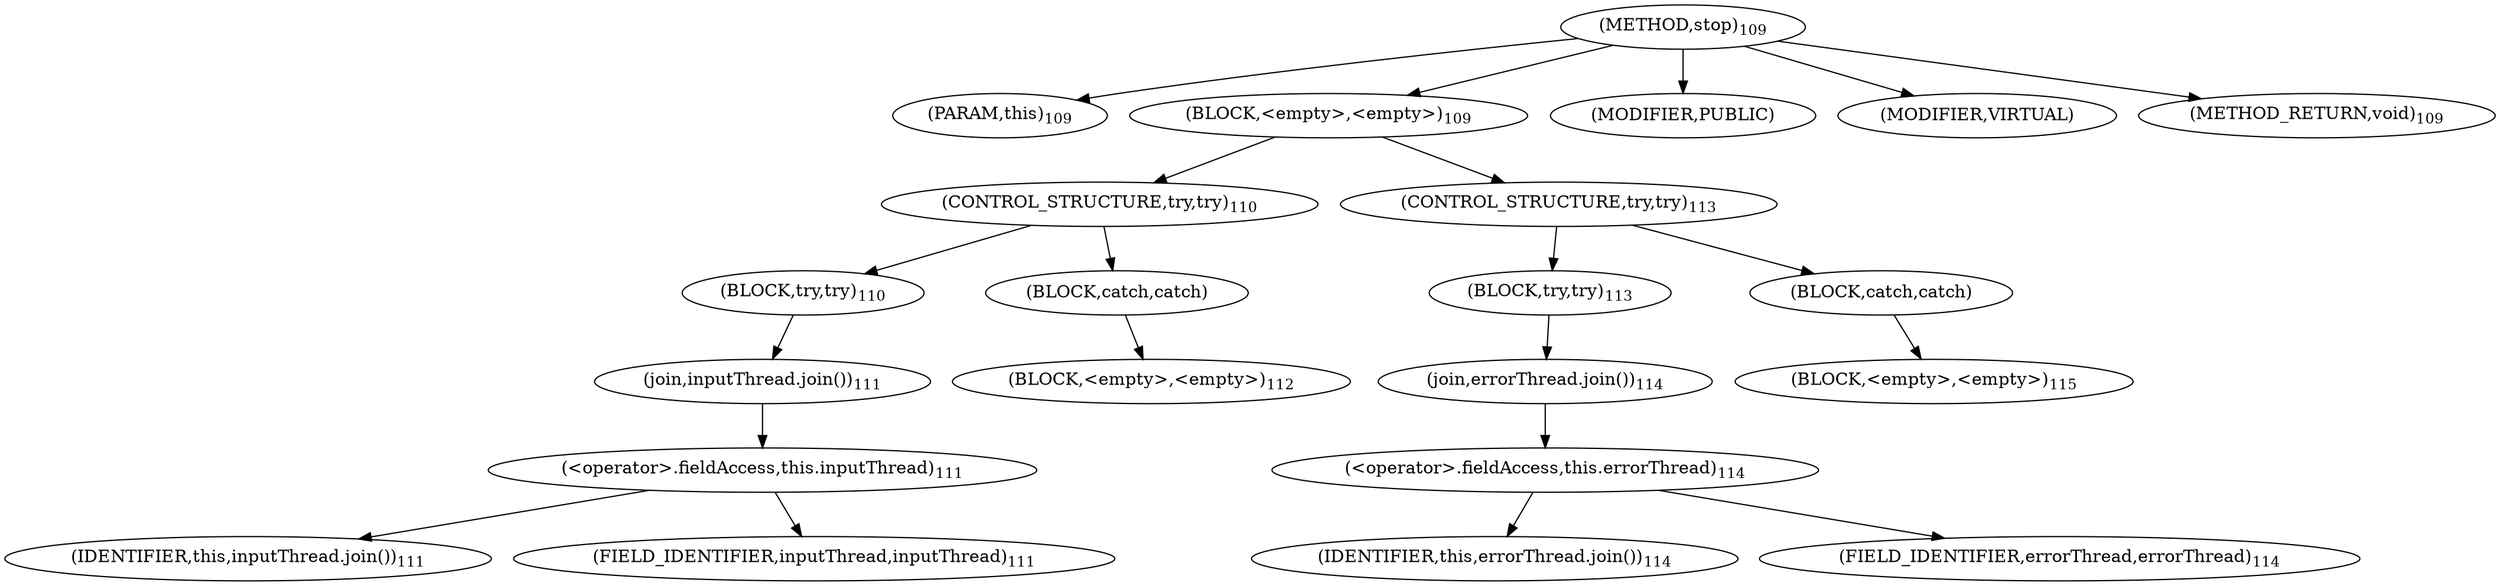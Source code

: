 digraph "stop" {  
"129" [label = <(METHOD,stop)<SUB>109</SUB>> ]
"130" [label = <(PARAM,this)<SUB>109</SUB>> ]
"131" [label = <(BLOCK,&lt;empty&gt;,&lt;empty&gt;)<SUB>109</SUB>> ]
"132" [label = <(CONTROL_STRUCTURE,try,try)<SUB>110</SUB>> ]
"133" [label = <(BLOCK,try,try)<SUB>110</SUB>> ]
"134" [label = <(join,inputThread.join())<SUB>111</SUB>> ]
"135" [label = <(&lt;operator&gt;.fieldAccess,this.inputThread)<SUB>111</SUB>> ]
"136" [label = <(IDENTIFIER,this,inputThread.join())<SUB>111</SUB>> ]
"137" [label = <(FIELD_IDENTIFIER,inputThread,inputThread)<SUB>111</SUB>> ]
"138" [label = <(BLOCK,catch,catch)> ]
"139" [label = <(BLOCK,&lt;empty&gt;,&lt;empty&gt;)<SUB>112</SUB>> ]
"140" [label = <(CONTROL_STRUCTURE,try,try)<SUB>113</SUB>> ]
"141" [label = <(BLOCK,try,try)<SUB>113</SUB>> ]
"142" [label = <(join,errorThread.join())<SUB>114</SUB>> ]
"143" [label = <(&lt;operator&gt;.fieldAccess,this.errorThread)<SUB>114</SUB>> ]
"144" [label = <(IDENTIFIER,this,errorThread.join())<SUB>114</SUB>> ]
"145" [label = <(FIELD_IDENTIFIER,errorThread,errorThread)<SUB>114</SUB>> ]
"146" [label = <(BLOCK,catch,catch)> ]
"147" [label = <(BLOCK,&lt;empty&gt;,&lt;empty&gt;)<SUB>115</SUB>> ]
"148" [label = <(MODIFIER,PUBLIC)> ]
"149" [label = <(MODIFIER,VIRTUAL)> ]
"150" [label = <(METHOD_RETURN,void)<SUB>109</SUB>> ]
  "129" -> "130" 
  "129" -> "131" 
  "129" -> "148" 
  "129" -> "149" 
  "129" -> "150" 
  "131" -> "132" 
  "131" -> "140" 
  "132" -> "133" 
  "132" -> "138" 
  "133" -> "134" 
  "134" -> "135" 
  "135" -> "136" 
  "135" -> "137" 
  "138" -> "139" 
  "140" -> "141" 
  "140" -> "146" 
  "141" -> "142" 
  "142" -> "143" 
  "143" -> "144" 
  "143" -> "145" 
  "146" -> "147" 
}
